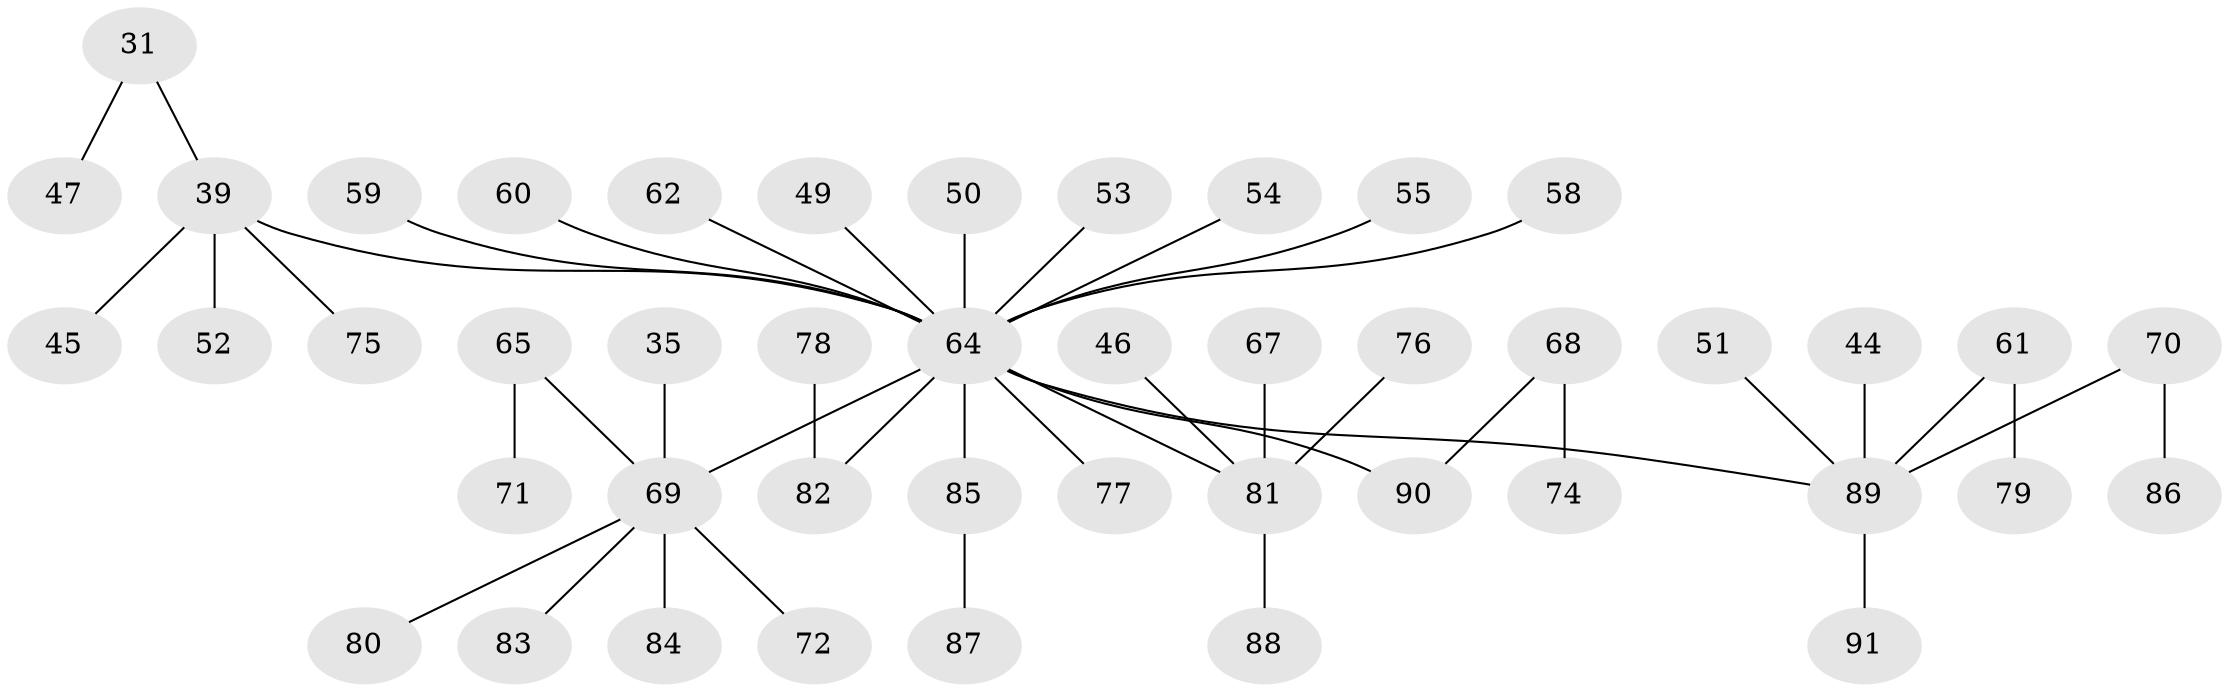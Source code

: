 // original degree distribution, {5: 0.054945054945054944, 4: 0.054945054945054944, 6: 0.02197802197802198, 3: 0.15384615384615385, 1: 0.5384615384615384, 2: 0.17582417582417584}
// Generated by graph-tools (version 1.1) at 2025/52/03/09/25 04:52:50]
// undirected, 45 vertices, 44 edges
graph export_dot {
graph [start="1"]
  node [color=gray90,style=filled];
  31;
  35;
  39 [super="+29"];
  44;
  45;
  46;
  47;
  49;
  50;
  51;
  52;
  53;
  54;
  55;
  58;
  59;
  60;
  61;
  62;
  64 [super="+2+32+56"];
  65 [super="+43"];
  67;
  68;
  69 [super="+25+8+18+30"];
  70;
  71;
  72;
  74;
  75;
  76;
  77;
  78;
  79;
  80;
  81 [super="+38+63"];
  82 [super="+21"];
  83;
  84;
  85 [super="+73"];
  86;
  87;
  88;
  89 [super="+9+17+20+22+28+37+41"];
  90 [super="+57"];
  91;
  31 -- 47;
  31 -- 39;
  35 -- 69;
  39 -- 45;
  39 -- 64;
  39 -- 52;
  39 -- 75;
  44 -- 89;
  46 -- 81;
  49 -- 64;
  50 -- 64;
  51 -- 89;
  53 -- 64;
  54 -- 64;
  55 -- 64;
  58 -- 64;
  59 -- 64;
  60 -- 64;
  61 -- 79;
  61 -- 89;
  62 -- 64;
  64 -- 89;
  64 -- 77;
  64 -- 82;
  64 -- 90;
  64 -- 69;
  64 -- 85;
  64 -- 81;
  65 -- 69;
  65 -- 71;
  67 -- 81;
  68 -- 74;
  68 -- 90;
  69 -- 72;
  69 -- 80;
  69 -- 83;
  69 -- 84;
  70 -- 86;
  70 -- 89;
  76 -- 81;
  78 -- 82;
  81 -- 88;
  85 -- 87;
  89 -- 91;
}
